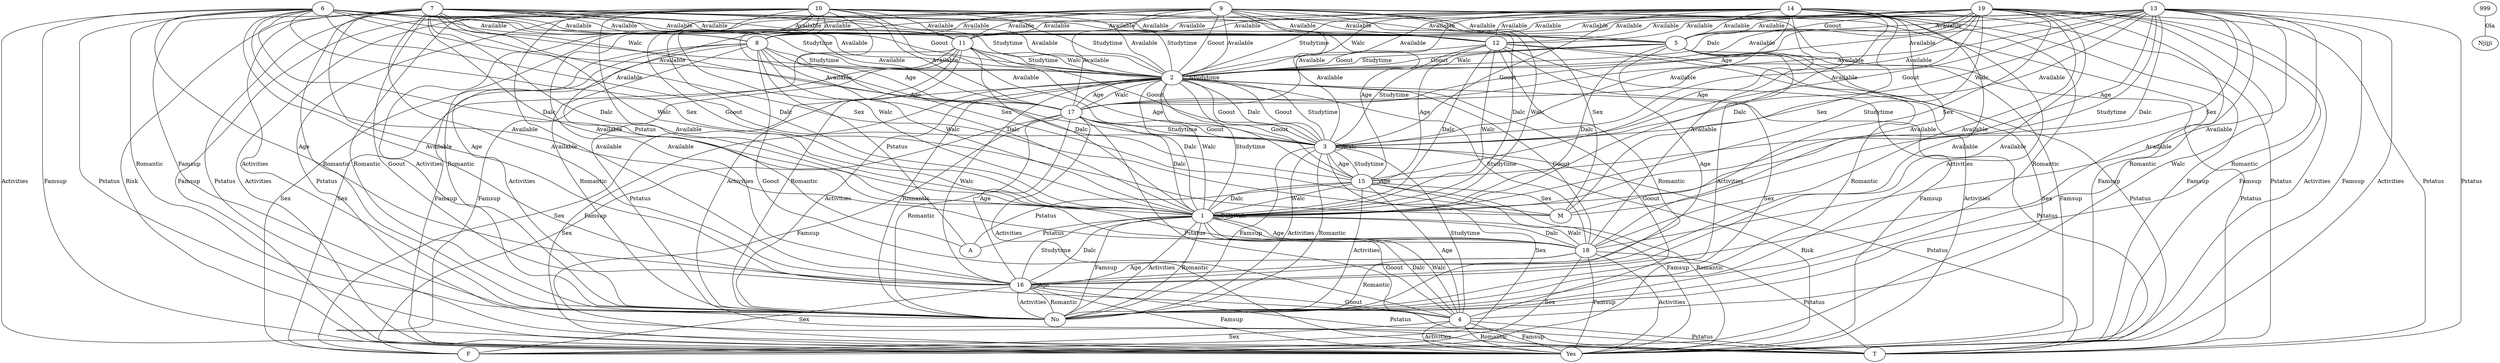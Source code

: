  
            graph "grafo" { 
            overlap = "scale"; 
            2 -- F [label=Sex]
3 -- F [label=Sex]
4 -- F [label=Sex]
5 -- F [label=Sex]
6 -- M [label=Sex]
7 -- M [label=Sex]
8 -- F [label=Sex]
9 -- M [label=Sex]
10 -- M [label=Sex]
11 -- F [label=Sex]
12 -- F [label=Sex]
13 -- M [label=Sex]
14 -- M [label=Sex]
15 -- M [label=Sex]
16 -- F [label=Sex]
17 -- F [label=Sex]
18 -- F [label=Sex]
19 -- M [label=Sex]
1 -- 18 [label=Age]
2 -- 17 [label=Age]
3 -- 15 [label=Age]
4 -- 15 [label=Age]
5 -- 16 [label=Age]
6 -- 16 [label=Age]
7 -- 16 [label=Age]
8 -- 17 [label=Age]
9 -- 15 [label=Age]
10 -- 15 [label=Age]
11 -- 15 [label=Age]
12 -- 15 [label=Age]
13 -- 15 [label=Age]
14 -- 15 [label=Age]
15 -- 15 [label=Age]
16 -- 16 [label=Age]
17 -- 16 [label=Age]
18 -- 16 [label=Age]
19 -- 17 [label=Age]
1 -- A [label=Pstatus]
2 -- T [label=Pstatus]
3 -- T [label=Pstatus]
4 -- T [label=Pstatus]
5 -- T [label=Pstatus]
6 -- T [label=Pstatus]
7 -- T [label=Pstatus]
8 -- A [label=Pstatus]
9 -- A [label=Pstatus]
10 -- T [label=Pstatus]
11 -- T [label=Pstatus]
12 -- T [label=Pstatus]
13 -- T [label=Pstatus]
14 -- T [label=Pstatus]
15 -- A [label=Pstatus]
16 -- T [label=Pstatus]
17 -- T [label=Pstatus]
18 -- T [label=Pstatus]
19 -- T [label=Pstatus]
1 -- 2 [label=Studytime]
2 -- 2 [label=Studytime]
3 -- 2 [label=Studytime]
4 -- 3 [label=Studytime]
5 -- 2 [label=Studytime]
6 -- 2 [label=Studytime]
7 -- 2 [label=Studytime]
8 -- 2 [label=Studytime]
9 -- 2 [label=Studytime]
10 -- 2 [label=Studytime]
11 -- 2 [label=Studytime]
12 -- 3 [label=Studytime]
13 -- 1 [label=Studytime]
14 -- 2 [label=Studytime]
15 -- 3 [label=Studytime]
16 -- 1 [label=Studytime]
17 -- 3 [label=Studytime]
18 -- 2 [label=Studytime]
19 -- 1 [label=Studytime]
1 -- No [label=Famsup]
2 -- Yes [label=Famsup]
3 -- No [label=Famsup]
4 -- Yes [label=Famsup]
5 -- Yes [label=Famsup]
6 -- Yes [label=Famsup]
7 -- No [label=Famsup]
8 -- Yes [label=Famsup]
9 -- Yes [label=Famsup]
10 -- Yes [label=Famsup]
11 -- Yes [label=Famsup]
12 -- Yes [label=Famsup]
13 -- Yes [label=Famsup]
14 -- Yes [label=Famsup]
15 -- Yes [label=Famsup]
16 -- Yes [label=Famsup]
17 -- Yes [label=Famsup]
18 -- Yes [label=Famsup]
19 -- Yes [label=Famsup]
1 -- No [label=Activities]
2 -- No [label=Activities]
3 -- No [label=Activities]
4 -- Yes [label=Activities]
5 -- No [label=Activities]
6 -- Yes [label=Activities]
7 -- No [label=Activities]
8 -- No [label=Activities]
9 -- No [label=Activities]
10 -- Yes [label=Activities]
11 -- No [label=Activities]
12 -- Yes [label=Activities]
13 -- Yes [label=Activities]
14 -- No [label=Activities]
15 -- No [label=Activities]
16 -- No [label=Activities]
17 -- Yes [label=Activities]
18 -- Yes [label=Activities]
19 -- Yes [label=Activities]
1 -- No [label=Romantic]
2 -- No [label=Romantic]
3 -- No [label=Romantic]
4 -- Yes [label=Romantic]
5 -- No [label=Romantic]
6 -- No [label=Romantic]
7 -- No [label=Romantic]
8 -- No [label=Romantic]
9 -- No [label=Romantic]
10 -- No [label=Romantic]
11 -- No [label=Romantic]
12 -- No [label=Romantic]
13 -- No [label=Romantic]
14 -- No [label=Romantic]
15 -- Yes [label=Romantic]
16 -- No [label=Romantic]
17 -- No [label=Romantic]
18 -- No [label=Romantic]
19 -- No [label=Romantic]
1 -- 4 [label=Goout]
2 -- 3 [label=Goout]
3 -- 2 [label=Goout]
4 -- 2 [label=Goout]
5 -- 2 [label=Goout]
6 -- 2 [label=Goout]
7 -- 4 [label=Goout]
8 -- 4 [label=Goout]
9 -- 2 [label=Goout]
10 -- 1 [label=Goout]
11 -- 3 [label=Goout]
12 -- 2 [label=Goout]
13 -- 3 [label=Goout]
14 -- 3 [label=Goout]
15 -- 2 [label=Goout]
16 -- 4 [label=Goout]
17 -- 3 [label=Goout]
18 -- 2 [label=Goout]
19 -- 5 [label=Goout]
1 -- 1 [label=Dalc]
2 -- 1 [label=Dalc]
3 -- 2 [label=Dalc]
4 -- 1 [label=Dalc]
5 -- 1 [label=Dalc]
6 -- 1 [label=Dalc]
7 -- 1 [label=Dalc]
8 -- 1 [label=Dalc]
9 -- 1 [label=Dalc]
10 -- 1 [label=Dalc]
11 -- 1 [label=Dalc]
12 -- 1 [label=Dalc]
13 -- 1 [label=Dalc]
14 -- 1 [label=Dalc]
15 -- 1 [label=Dalc]
16 -- 1 [label=Dalc]
17 -- 1 [label=Dalc]
18 -- 1 [label=Dalc]
19 -- 2 [label=Dalc]
1 -- 1 [label=Walc]
2 -- 1 [label=Walc]
3 -- 3 [label=Walc]
4 -- 1 [label=Walc]
5 -- 2 [label=Walc]
6 -- 2 [label=Walc]
7 -- 1 [label=Walc]
8 -- 1 [label=Walc]
9 -- 1 [label=Walc]
10 -- 1 [label=Walc]
11 -- 2 [label=Walc]
12 -- 1 [label=Walc]
13 -- 3 [label=Walc]
14 -- 2 [label=Walc]
15 -- 1 [label=Walc]
16 -- 2 [label=Walc]
17 -- 2 [label=Walc]
18 -- 1 [label=Walc]
19 -- 4 [label=Walc]
6 -- 2 [label=Available]
6 -- 3 [label=Available]
6 -- 5 [label=Available]
6 -- 8 [label=Available]
6 -- 11 [label=Available]
6 -- 12 [label=Available]
6 -- 16 [label=Available]
6 -- 17 [label=Available]
6 -- 18 [label=Available]
7 -- 2 [label=Available]
7 -- 3 [label=Available]
7 -- 5 [label=Available]
7 -- 8 [label=Available]
7 -- 11 [label=Available]
7 -- 12 [label=Available]
7 -- 16 [label=Available]
7 -- 17 [label=Available]
7 -- 18 [label=Available]
9 -- 2 [label=Available]
9 -- 3 [label=Available]
9 -- 5 [label=Available]
9 -- 8 [label=Available]
9 -- 11 [label=Available]
9 -- 12 [label=Available]
9 -- 16 [label=Available]
9 -- 17 [label=Available]
9 -- 18 [label=Available]
10 -- 2 [label=Available]
10 -- 3 [label=Available]
10 -- 5 [label=Available]
10 -- 8 [label=Available]
10 -- 11 [label=Available]
10 -- 12 [label=Available]
10 -- 16 [label=Available]
10 -- 17 [label=Available]
10 -- 18 [label=Available]
13 -- 2 [label=Available]
13 -- 3 [label=Available]
13 -- 5 [label=Available]
13 -- 8 [label=Available]
13 -- 11 [label=Available]
13 -- 12 [label=Available]
13 -- 16 [label=Available]
13 -- 17 [label=Available]
13 -- 18 [label=Available]
14 -- 2 [label=Available]
14 -- 3 [label=Available]
14 -- 5 [label=Available]
14 -- 8 [label=Available]
14 -- 11 [label=Available]
14 -- 12 [label=Available]
14 -- 16 [label=Available]
14 -- 17 [label=Available]
14 -- 18 [label=Available]
19 -- 2 [label=Available]
19 -- 3 [label=Available]
19 -- 5 [label=Available]
19 -- 8 [label=Available]
19 -- 11 [label=Available]
19 -- 12 [label=Available]
19 -- 16 [label=Available]
19 -- 17 [label=Available]
19 -- 18 [label=Available]
3 -- Yes [label=Risk]
7 -- Yes [label=Risk]
999 -- Njijji [label=Ola]
}
